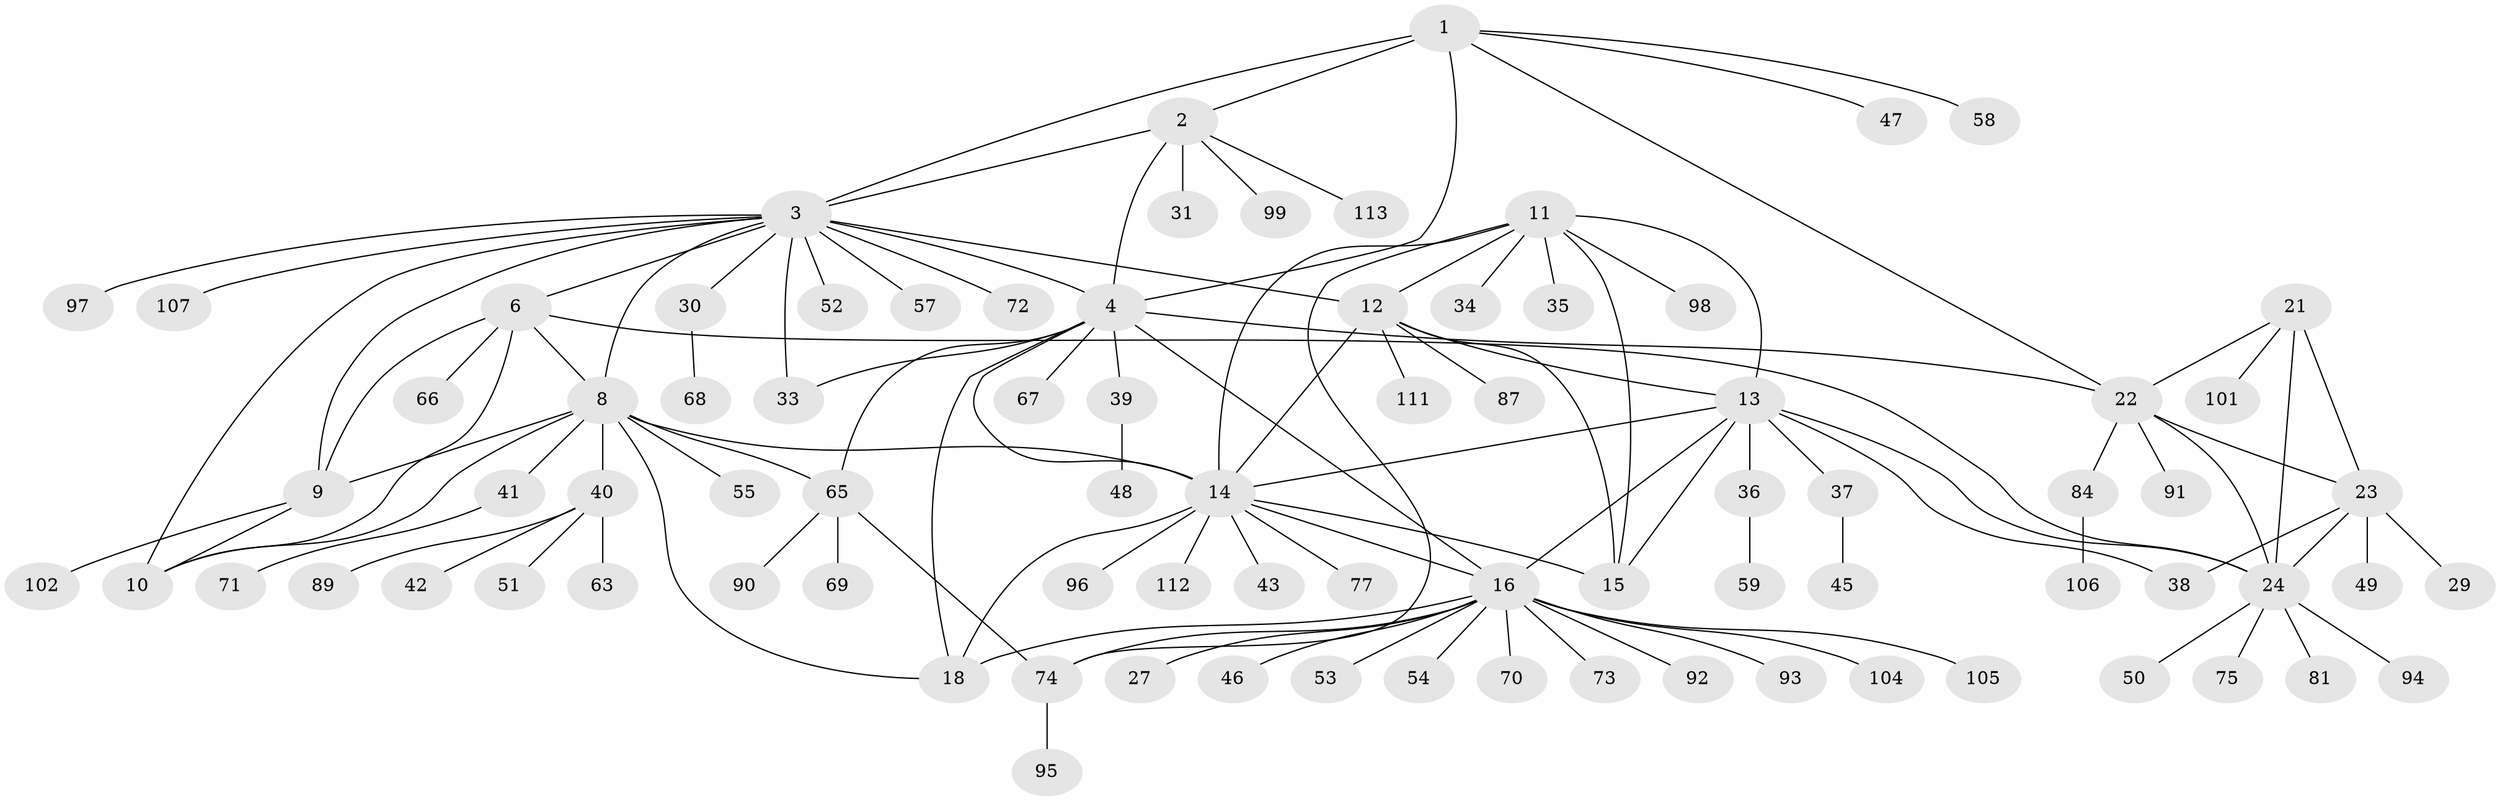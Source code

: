 // Generated by graph-tools (version 1.1) at 2025/52/02/27/25 19:52:16]
// undirected, 84 vertices, 116 edges
graph export_dot {
graph [start="1"]
  node [color=gray90,style=filled];
  1 [super="+32"];
  2 [super="+5"];
  3 [super="+7"];
  4 [super="+19"];
  6 [super="+26"];
  8 [super="+108"];
  9;
  10 [super="+56"];
  11 [super="+76"];
  12 [super="+28"];
  13 [super="+44"];
  14 [super="+20"];
  15 [super="+80"];
  16 [super="+17"];
  18 [super="+109"];
  21 [super="+83"];
  22 [super="+61"];
  23 [super="+110"];
  24 [super="+25"];
  27 [super="+88"];
  29;
  30;
  31 [super="+86"];
  33 [super="+78"];
  34 [super="+79"];
  35;
  36;
  37 [super="+60"];
  38 [super="+64"];
  39;
  40 [super="+62"];
  41;
  42 [super="+100"];
  43;
  45;
  46;
  47;
  48;
  49;
  50;
  51;
  52;
  53;
  54;
  55;
  57;
  58;
  59;
  63 [super="+85"];
  65 [super="+82"];
  66;
  67;
  68;
  69;
  70;
  71;
  72;
  73;
  74 [super="+103"];
  75;
  77;
  81;
  84;
  87;
  89;
  90;
  91;
  92;
  93;
  94;
  95;
  96;
  97;
  98;
  99;
  101;
  102;
  104;
  105;
  106;
  107;
  111;
  112;
  113;
  1 -- 2 [weight=2];
  1 -- 3;
  1 -- 4;
  1 -- 22;
  1 -- 58;
  1 -- 47;
  2 -- 3 [weight=2];
  2 -- 4 [weight=2];
  2 -- 31;
  2 -- 99;
  2 -- 113;
  3 -- 4;
  3 -- 12;
  3 -- 52;
  3 -- 72;
  3 -- 97;
  3 -- 33;
  3 -- 6;
  3 -- 8;
  3 -- 9;
  3 -- 10;
  3 -- 107;
  3 -- 57;
  3 -- 30;
  4 -- 39;
  4 -- 65;
  4 -- 67;
  4 -- 16 [weight=2];
  4 -- 18;
  4 -- 22 [weight=2];
  4 -- 14;
  4 -- 33;
  6 -- 8;
  6 -- 9;
  6 -- 10;
  6 -- 24;
  6 -- 66;
  8 -- 9;
  8 -- 10;
  8 -- 14;
  8 -- 18;
  8 -- 40;
  8 -- 41;
  8 -- 55;
  8 -- 65;
  9 -- 10;
  9 -- 102;
  11 -- 12;
  11 -- 13;
  11 -- 14;
  11 -- 15;
  11 -- 34;
  11 -- 35;
  11 -- 74;
  11 -- 98;
  12 -- 13;
  12 -- 14;
  12 -- 15;
  12 -- 111;
  12 -- 87;
  13 -- 14;
  13 -- 15;
  13 -- 36;
  13 -- 37;
  13 -- 16;
  13 -- 24;
  13 -- 38;
  14 -- 15;
  14 -- 43;
  14 -- 96;
  14 -- 112;
  14 -- 16 [weight=2];
  14 -- 18;
  14 -- 77;
  16 -- 18 [weight=2];
  16 -- 27;
  16 -- 53;
  16 -- 70;
  16 -- 73;
  16 -- 92;
  16 -- 104;
  16 -- 105;
  16 -- 46;
  16 -- 54;
  16 -- 93;
  16 -- 74;
  21 -- 22;
  21 -- 23;
  21 -- 24 [weight=2];
  21 -- 101;
  22 -- 23;
  22 -- 24 [weight=2];
  22 -- 84;
  22 -- 91;
  23 -- 24 [weight=2];
  23 -- 29;
  23 -- 38;
  23 -- 49;
  24 -- 75;
  24 -- 81;
  24 -- 50;
  24 -- 94;
  30 -- 68;
  36 -- 59;
  37 -- 45;
  39 -- 48;
  40 -- 42;
  40 -- 51;
  40 -- 63;
  40 -- 89;
  41 -- 71;
  65 -- 69;
  65 -- 74;
  65 -- 90;
  74 -- 95;
  84 -- 106;
}
